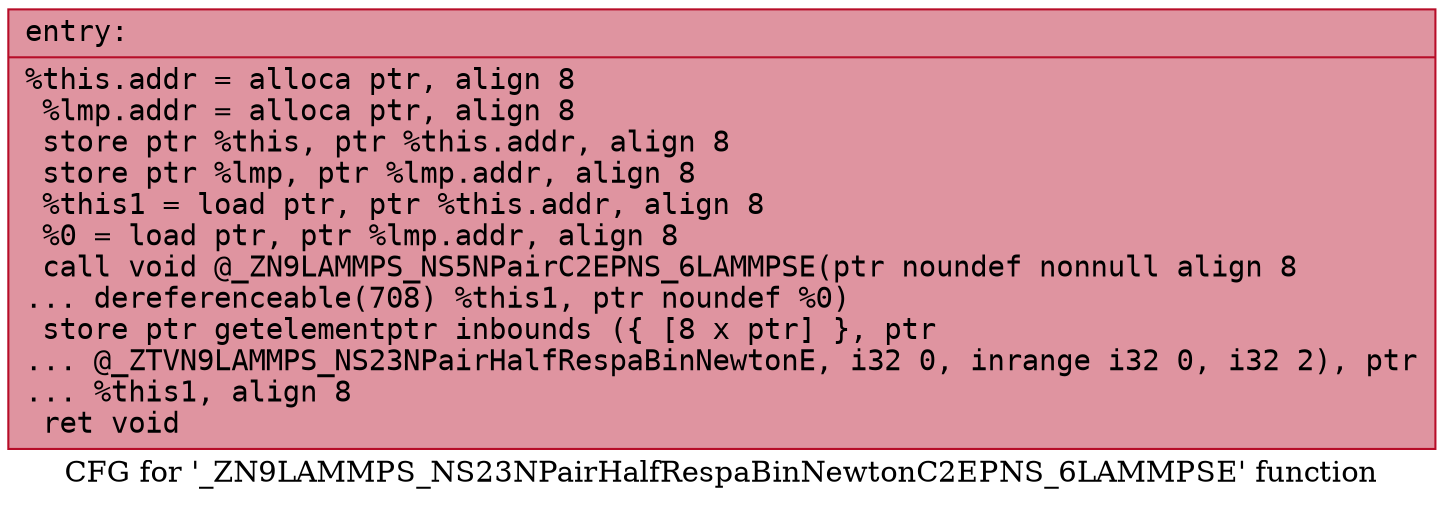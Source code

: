 digraph "CFG for '_ZN9LAMMPS_NS23NPairHalfRespaBinNewtonC2EPNS_6LAMMPSE' function" {
	label="CFG for '_ZN9LAMMPS_NS23NPairHalfRespaBinNewtonC2EPNS_6LAMMPSE' function";

	Node0x5639c3e776c0 [shape=record,color="#b70d28ff", style=filled, fillcolor="#b70d2870" fontname="Courier",label="{entry:\l|  %this.addr = alloca ptr, align 8\l  %lmp.addr = alloca ptr, align 8\l  store ptr %this, ptr %this.addr, align 8\l  store ptr %lmp, ptr %lmp.addr, align 8\l  %this1 = load ptr, ptr %this.addr, align 8\l  %0 = load ptr, ptr %lmp.addr, align 8\l  call void @_ZN9LAMMPS_NS5NPairC2EPNS_6LAMMPSE(ptr noundef nonnull align 8\l... dereferenceable(708) %this1, ptr noundef %0)\l  store ptr getelementptr inbounds (\{ [8 x ptr] \}, ptr\l... @_ZTVN9LAMMPS_NS23NPairHalfRespaBinNewtonE, i32 0, inrange i32 0, i32 2), ptr\l... %this1, align 8\l  ret void\l}"];
}
